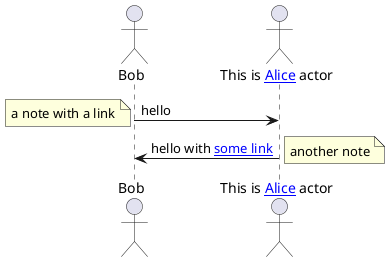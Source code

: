     @startuml
    actor Bob [[http://plantuml.com/sequence-diagram]]
    actor "This is [[http://plantuml.com/sequence-diagram Alice]] actor" as Alice
    Bob -> Alice [[http://plantuml.com/index]] : hello
    note left [[http://plantuml.com/index]]
      a note with a link
    end note
    Alice -> Bob : hello with [[http://plantuml.com/index{Tooltip for message} some link]]
    note right [[http://plantuml.com/index]] : another note
    note left of Bob
    ' You can use [[http://plantuml.com/index links in notes]] also.
    end note
    @enduml
